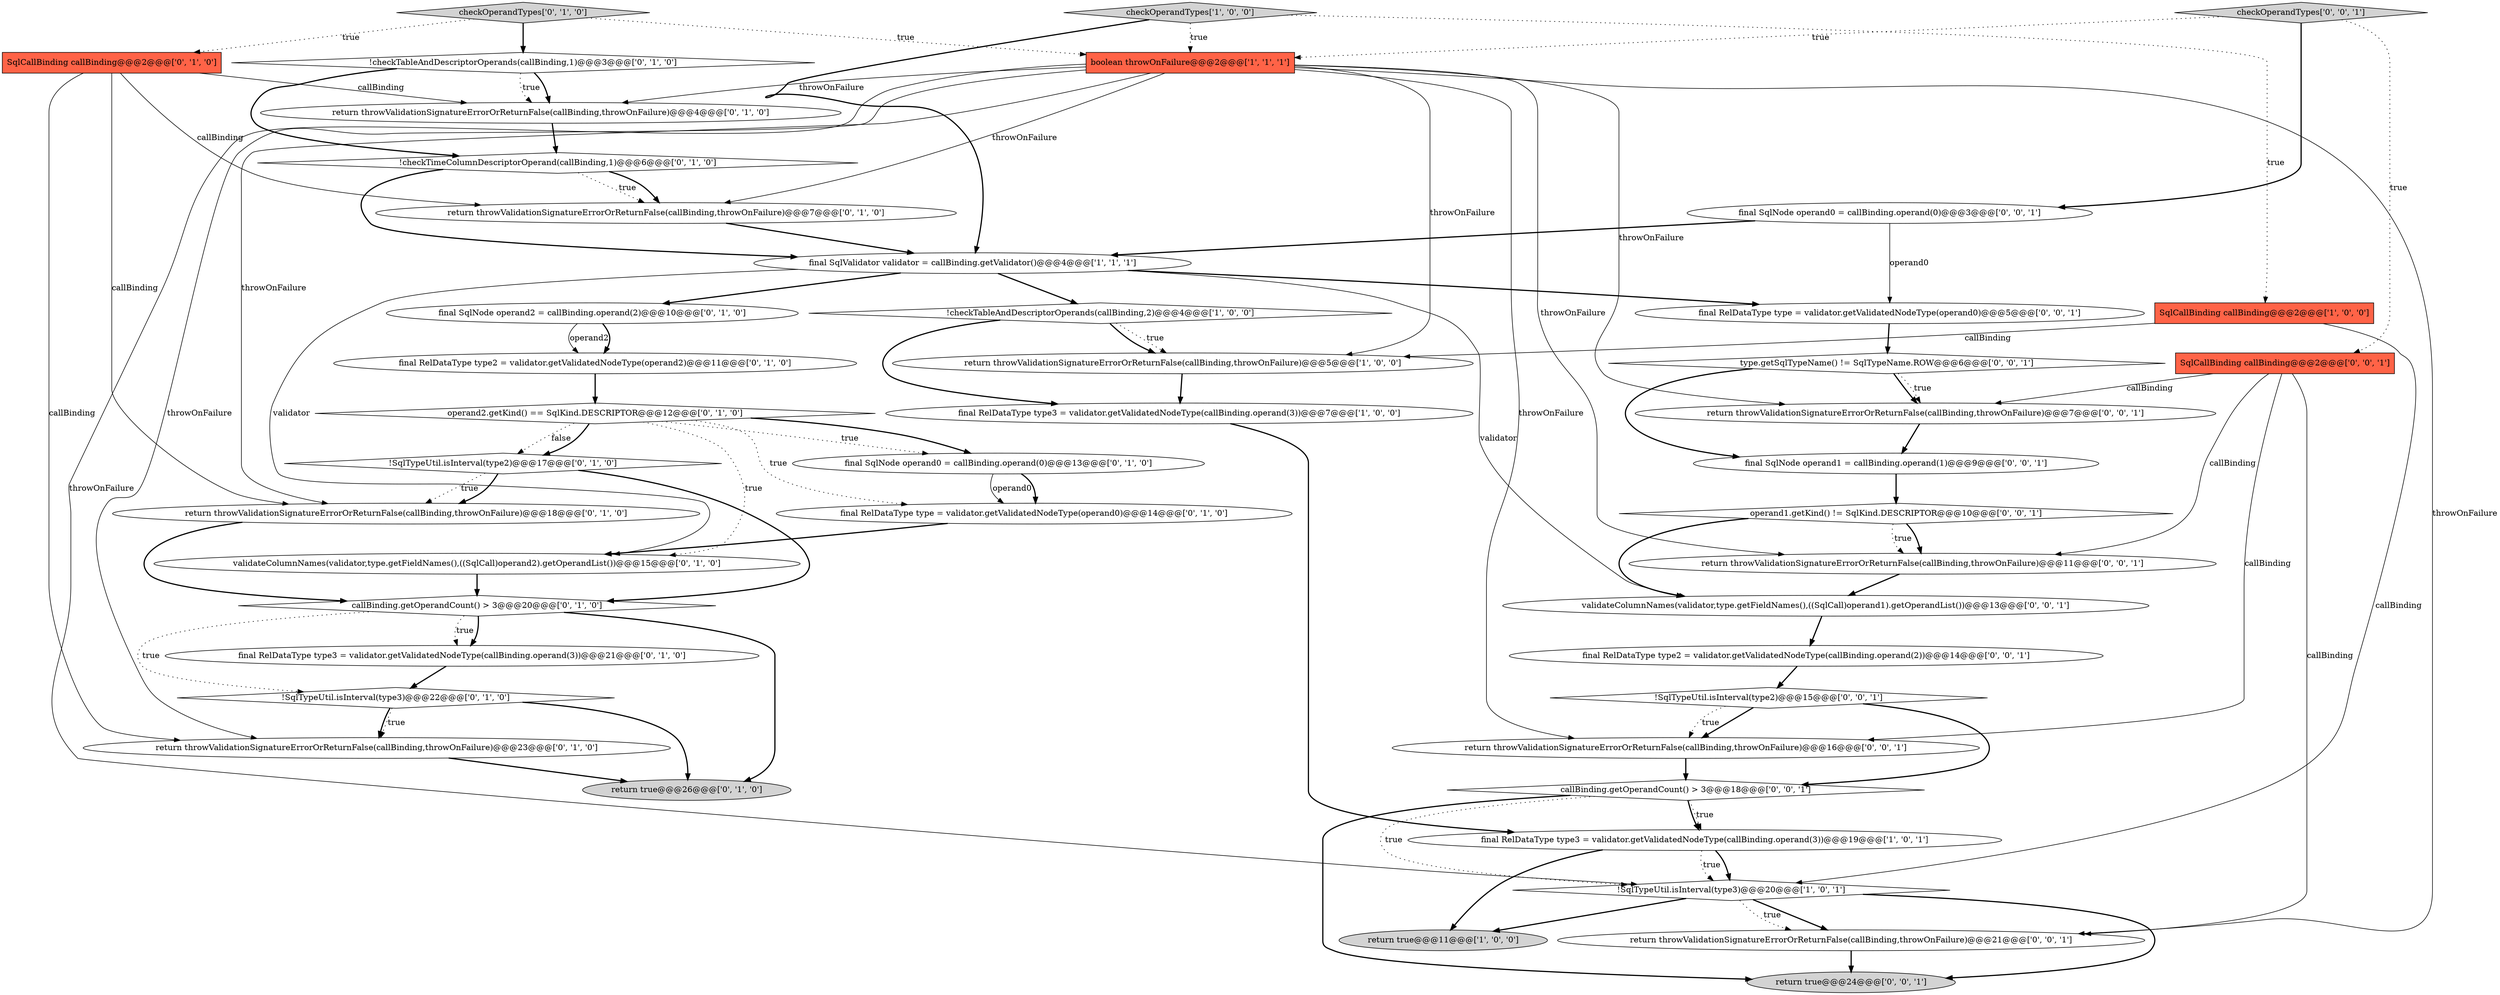 digraph {
22 [style = filled, label = "operand2.getKind() == SqlKind.DESCRIPTOR@@@12@@@['0', '1', '0']", fillcolor = white, shape = diamond image = "AAA1AAABBB2BBB"];
36 [style = filled, label = "return throwValidationSignatureErrorOrReturnFalse(callBinding,throwOnFailure)@@@21@@@['0', '0', '1']", fillcolor = white, shape = ellipse image = "AAA0AAABBB3BBB"];
19 [style = filled, label = "return true@@@26@@@['0', '1', '0']", fillcolor = lightgray, shape = ellipse image = "AAA0AAABBB2BBB"];
31 [style = filled, label = "return throwValidationSignatureErrorOrReturnFalse(callBinding,throwOnFailure)@@@7@@@['0', '0', '1']", fillcolor = white, shape = ellipse image = "AAA0AAABBB3BBB"];
5 [style = filled, label = "final RelDataType type3 = validator.getValidatedNodeType(callBinding.operand(3))@@@7@@@['1', '0', '0']", fillcolor = white, shape = ellipse image = "AAA0AAABBB1BBB"];
28 [style = filled, label = "callBinding.getOperandCount() > 3@@@20@@@['0', '1', '0']", fillcolor = white, shape = diamond image = "AAA1AAABBB2BBB"];
13 [style = filled, label = "!checkTableAndDescriptorOperands(callBinding,1)@@@3@@@['0', '1', '0']", fillcolor = white, shape = diamond image = "AAA1AAABBB2BBB"];
40 [style = filled, label = "type.getSqlTypeName() != SqlTypeName.ROW@@@6@@@['0', '0', '1']", fillcolor = white, shape = diamond image = "AAA0AAABBB3BBB"];
42 [style = filled, label = "!SqlTypeUtil.isInterval(type2)@@@15@@@['0', '0', '1']", fillcolor = white, shape = diamond image = "AAA0AAABBB3BBB"];
20 [style = filled, label = "final SqlNode operand2 = callBinding.operand(2)@@@10@@@['0', '1', '0']", fillcolor = white, shape = ellipse image = "AAA0AAABBB2BBB"];
18 [style = filled, label = "return throwValidationSignatureErrorOrReturnFalse(callBinding,throwOnFailure)@@@23@@@['0', '1', '0']", fillcolor = white, shape = ellipse image = "AAA0AAABBB2BBB"];
7 [style = filled, label = "!SqlTypeUtil.isInterval(type3)@@@20@@@['1', '0', '1']", fillcolor = white, shape = diamond image = "AAA0AAABBB1BBB"];
37 [style = filled, label = "validateColumnNames(validator,type.getFieldNames(),((SqlCall)operand1).getOperandList())@@@13@@@['0', '0', '1']", fillcolor = white, shape = ellipse image = "AAA0AAABBB3BBB"];
17 [style = filled, label = "!SqlTypeUtil.isInterval(type3)@@@22@@@['0', '1', '0']", fillcolor = white, shape = diamond image = "AAA0AAABBB2BBB"];
1 [style = filled, label = "final SqlValidator validator = callBinding.getValidator()@@@4@@@['1', '1', '1']", fillcolor = white, shape = ellipse image = "AAA0AAABBB1BBB"];
23 [style = filled, label = "checkOperandTypes['0', '1', '0']", fillcolor = lightgray, shape = diamond image = "AAA0AAABBB2BBB"];
2 [style = filled, label = "boolean throwOnFailure@@@2@@@['1', '1', '1']", fillcolor = tomato, shape = box image = "AAA0AAABBB1BBB"];
15 [style = filled, label = "SqlCallBinding callBinding@@@2@@@['0', '1', '0']", fillcolor = tomato, shape = box image = "AAA0AAABBB2BBB"];
30 [style = filled, label = "SqlCallBinding callBinding@@@2@@@['0', '0', '1']", fillcolor = tomato, shape = box image = "AAA0AAABBB3BBB"];
14 [style = filled, label = "final RelDataType type2 = validator.getValidatedNodeType(operand2)@@@11@@@['0', '1', '0']", fillcolor = white, shape = ellipse image = "AAA1AAABBB2BBB"];
41 [style = filled, label = "final SqlNode operand1 = callBinding.operand(1)@@@9@@@['0', '0', '1']", fillcolor = white, shape = ellipse image = "AAA0AAABBB3BBB"];
12 [style = filled, label = "!checkTimeColumnDescriptorOperand(callBinding,1)@@@6@@@['0', '1', '0']", fillcolor = white, shape = diamond image = "AAA1AAABBB2BBB"];
26 [style = filled, label = "return throwValidationSignatureErrorOrReturnFalse(callBinding,throwOnFailure)@@@7@@@['0', '1', '0']", fillcolor = white, shape = ellipse image = "AAA1AAABBB2BBB"];
35 [style = filled, label = "return throwValidationSignatureErrorOrReturnFalse(callBinding,throwOnFailure)@@@16@@@['0', '0', '1']", fillcolor = white, shape = ellipse image = "AAA0AAABBB3BBB"];
16 [style = filled, label = "final RelDataType type3 = validator.getValidatedNodeType(callBinding.operand(3))@@@21@@@['0', '1', '0']", fillcolor = white, shape = ellipse image = "AAA0AAABBB2BBB"];
29 [style = filled, label = "final RelDataType type2 = validator.getValidatedNodeType(callBinding.operand(2))@@@14@@@['0', '0', '1']", fillcolor = white, shape = ellipse image = "AAA0AAABBB3BBB"];
11 [style = filled, label = "final RelDataType type = validator.getValidatedNodeType(operand0)@@@14@@@['0', '1', '0']", fillcolor = white, shape = ellipse image = "AAA1AAABBB2BBB"];
9 [style = filled, label = "checkOperandTypes['1', '0', '0']", fillcolor = lightgray, shape = diamond image = "AAA0AAABBB1BBB"];
25 [style = filled, label = "validateColumnNames(validator,type.getFieldNames(),((SqlCall)operand2).getOperandList())@@@15@@@['0', '1', '0']", fillcolor = white, shape = ellipse image = "AAA1AAABBB2BBB"];
38 [style = filled, label = "operand1.getKind() != SqlKind.DESCRIPTOR@@@10@@@['0', '0', '1']", fillcolor = white, shape = diamond image = "AAA0AAABBB3BBB"];
32 [style = filled, label = "return throwValidationSignatureErrorOrReturnFalse(callBinding,throwOnFailure)@@@11@@@['0', '0', '1']", fillcolor = white, shape = ellipse image = "AAA0AAABBB3BBB"];
0 [style = filled, label = "SqlCallBinding callBinding@@@2@@@['1', '0', '0']", fillcolor = tomato, shape = box image = "AAA0AAABBB1BBB"];
6 [style = filled, label = "!checkTableAndDescriptorOperands(callBinding,2)@@@4@@@['1', '0', '0']", fillcolor = white, shape = diamond image = "AAA0AAABBB1BBB"];
43 [style = filled, label = "checkOperandTypes['0', '0', '1']", fillcolor = lightgray, shape = diamond image = "AAA0AAABBB3BBB"];
21 [style = filled, label = "!SqlTypeUtil.isInterval(type2)@@@17@@@['0', '1', '0']", fillcolor = white, shape = diamond image = "AAA1AAABBB2BBB"];
27 [style = filled, label = "return throwValidationSignatureErrorOrReturnFalse(callBinding,throwOnFailure)@@@4@@@['0', '1', '0']", fillcolor = white, shape = ellipse image = "AAA1AAABBB2BBB"];
44 [style = filled, label = "return true@@@24@@@['0', '0', '1']", fillcolor = lightgray, shape = ellipse image = "AAA0AAABBB3BBB"];
34 [style = filled, label = "callBinding.getOperandCount() > 3@@@18@@@['0', '0', '1']", fillcolor = white, shape = diamond image = "AAA0AAABBB3BBB"];
3 [style = filled, label = "final RelDataType type3 = validator.getValidatedNodeType(callBinding.operand(3))@@@19@@@['1', '0', '1']", fillcolor = white, shape = ellipse image = "AAA0AAABBB1BBB"];
24 [style = filled, label = "final SqlNode operand0 = callBinding.operand(0)@@@13@@@['0', '1', '0']", fillcolor = white, shape = ellipse image = "AAA1AAABBB2BBB"];
10 [style = filled, label = "return throwValidationSignatureErrorOrReturnFalse(callBinding,throwOnFailure)@@@18@@@['0', '1', '0']", fillcolor = white, shape = ellipse image = "AAA0AAABBB2BBB"];
33 [style = filled, label = "final SqlNode operand0 = callBinding.operand(0)@@@3@@@['0', '0', '1']", fillcolor = white, shape = ellipse image = "AAA0AAABBB3BBB"];
8 [style = filled, label = "return true@@@11@@@['1', '0', '0']", fillcolor = lightgray, shape = ellipse image = "AAA0AAABBB1BBB"];
39 [style = filled, label = "final RelDataType type = validator.getValidatedNodeType(operand0)@@@5@@@['0', '0', '1']", fillcolor = white, shape = ellipse image = "AAA0AAABBB3BBB"];
4 [style = filled, label = "return throwValidationSignatureErrorOrReturnFalse(callBinding,throwOnFailure)@@@5@@@['1', '0', '0']", fillcolor = white, shape = ellipse image = "AAA0AAABBB1BBB"];
28->17 [style = dotted, label="true"];
28->16 [style = bold, label=""];
22->24 [style = bold, label=""];
23->2 [style = dotted, label="true"];
32->37 [style = bold, label=""];
12->26 [style = dotted, label="true"];
12->1 [style = bold, label=""];
22->11 [style = dotted, label="true"];
20->14 [style = solid, label="operand2"];
10->28 [style = bold, label=""];
3->7 [style = bold, label=""];
30->32 [style = solid, label="callBinding"];
7->36 [style = bold, label=""];
6->4 [style = dotted, label="true"];
2->27 [style = solid, label="throwOnFailure"];
13->12 [style = bold, label=""];
25->28 [style = bold, label=""];
33->1 [style = bold, label=""];
22->24 [style = dotted, label="true"];
1->25 [style = solid, label="validator"];
41->38 [style = bold, label=""];
6->5 [style = bold, label=""];
34->7 [style = dotted, label="true"];
42->35 [style = bold, label=""];
35->34 [style = bold, label=""];
15->18 [style = solid, label="callBinding"];
43->2 [style = dotted, label="true"];
24->11 [style = solid, label="operand0"];
17->18 [style = dotted, label="true"];
22->21 [style = dotted, label="false"];
30->36 [style = solid, label="callBinding"];
0->7 [style = solid, label="callBinding"];
28->19 [style = bold, label=""];
2->31 [style = solid, label="throwOnFailure"];
24->11 [style = bold, label=""];
42->34 [style = bold, label=""];
22->25 [style = dotted, label="true"];
1->39 [style = bold, label=""];
13->27 [style = bold, label=""];
7->44 [style = bold, label=""];
31->41 [style = bold, label=""];
26->1 [style = bold, label=""];
3->8 [style = bold, label=""];
34->44 [style = bold, label=""];
15->10 [style = solid, label="callBinding"];
13->27 [style = dotted, label="true"];
15->27 [style = solid, label="callBinding"];
22->21 [style = bold, label=""];
3->7 [style = dotted, label="true"];
2->7 [style = solid, label="throwOnFailure"];
43->33 [style = bold, label=""];
14->22 [style = bold, label=""];
12->26 [style = bold, label=""];
11->25 [style = bold, label=""];
7->8 [style = bold, label=""];
6->4 [style = bold, label=""];
30->31 [style = solid, label="callBinding"];
17->19 [style = bold, label=""];
38->37 [style = bold, label=""];
23->15 [style = dotted, label="true"];
2->32 [style = solid, label="throwOnFailure"];
40->31 [style = bold, label=""];
42->35 [style = dotted, label="true"];
21->10 [style = dotted, label="true"];
21->10 [style = bold, label=""];
2->10 [style = solid, label="throwOnFailure"];
30->35 [style = solid, label="callBinding"];
23->13 [style = bold, label=""];
2->35 [style = solid, label="throwOnFailure"];
37->29 [style = bold, label=""];
40->41 [style = bold, label=""];
7->36 [style = dotted, label="true"];
36->44 [style = bold, label=""];
34->3 [style = dotted, label="true"];
33->39 [style = solid, label="operand0"];
5->3 [style = bold, label=""];
16->17 [style = bold, label=""];
15->26 [style = solid, label="callBinding"];
2->4 [style = solid, label="throwOnFailure"];
38->32 [style = bold, label=""];
29->42 [style = bold, label=""];
27->12 [style = bold, label=""];
9->0 [style = dotted, label="true"];
40->31 [style = dotted, label="true"];
2->26 [style = solid, label="throwOnFailure"];
4->5 [style = bold, label=""];
1->37 [style = solid, label="validator"];
38->32 [style = dotted, label="true"];
0->4 [style = solid, label="callBinding"];
34->3 [style = bold, label=""];
1->6 [style = bold, label=""];
9->2 [style = dotted, label="true"];
2->36 [style = solid, label="throwOnFailure"];
43->30 [style = dotted, label="true"];
28->16 [style = dotted, label="true"];
18->19 [style = bold, label=""];
2->18 [style = solid, label="throwOnFailure"];
39->40 [style = bold, label=""];
1->20 [style = bold, label=""];
20->14 [style = bold, label=""];
9->1 [style = bold, label=""];
21->28 [style = bold, label=""];
17->18 [style = bold, label=""];
}
